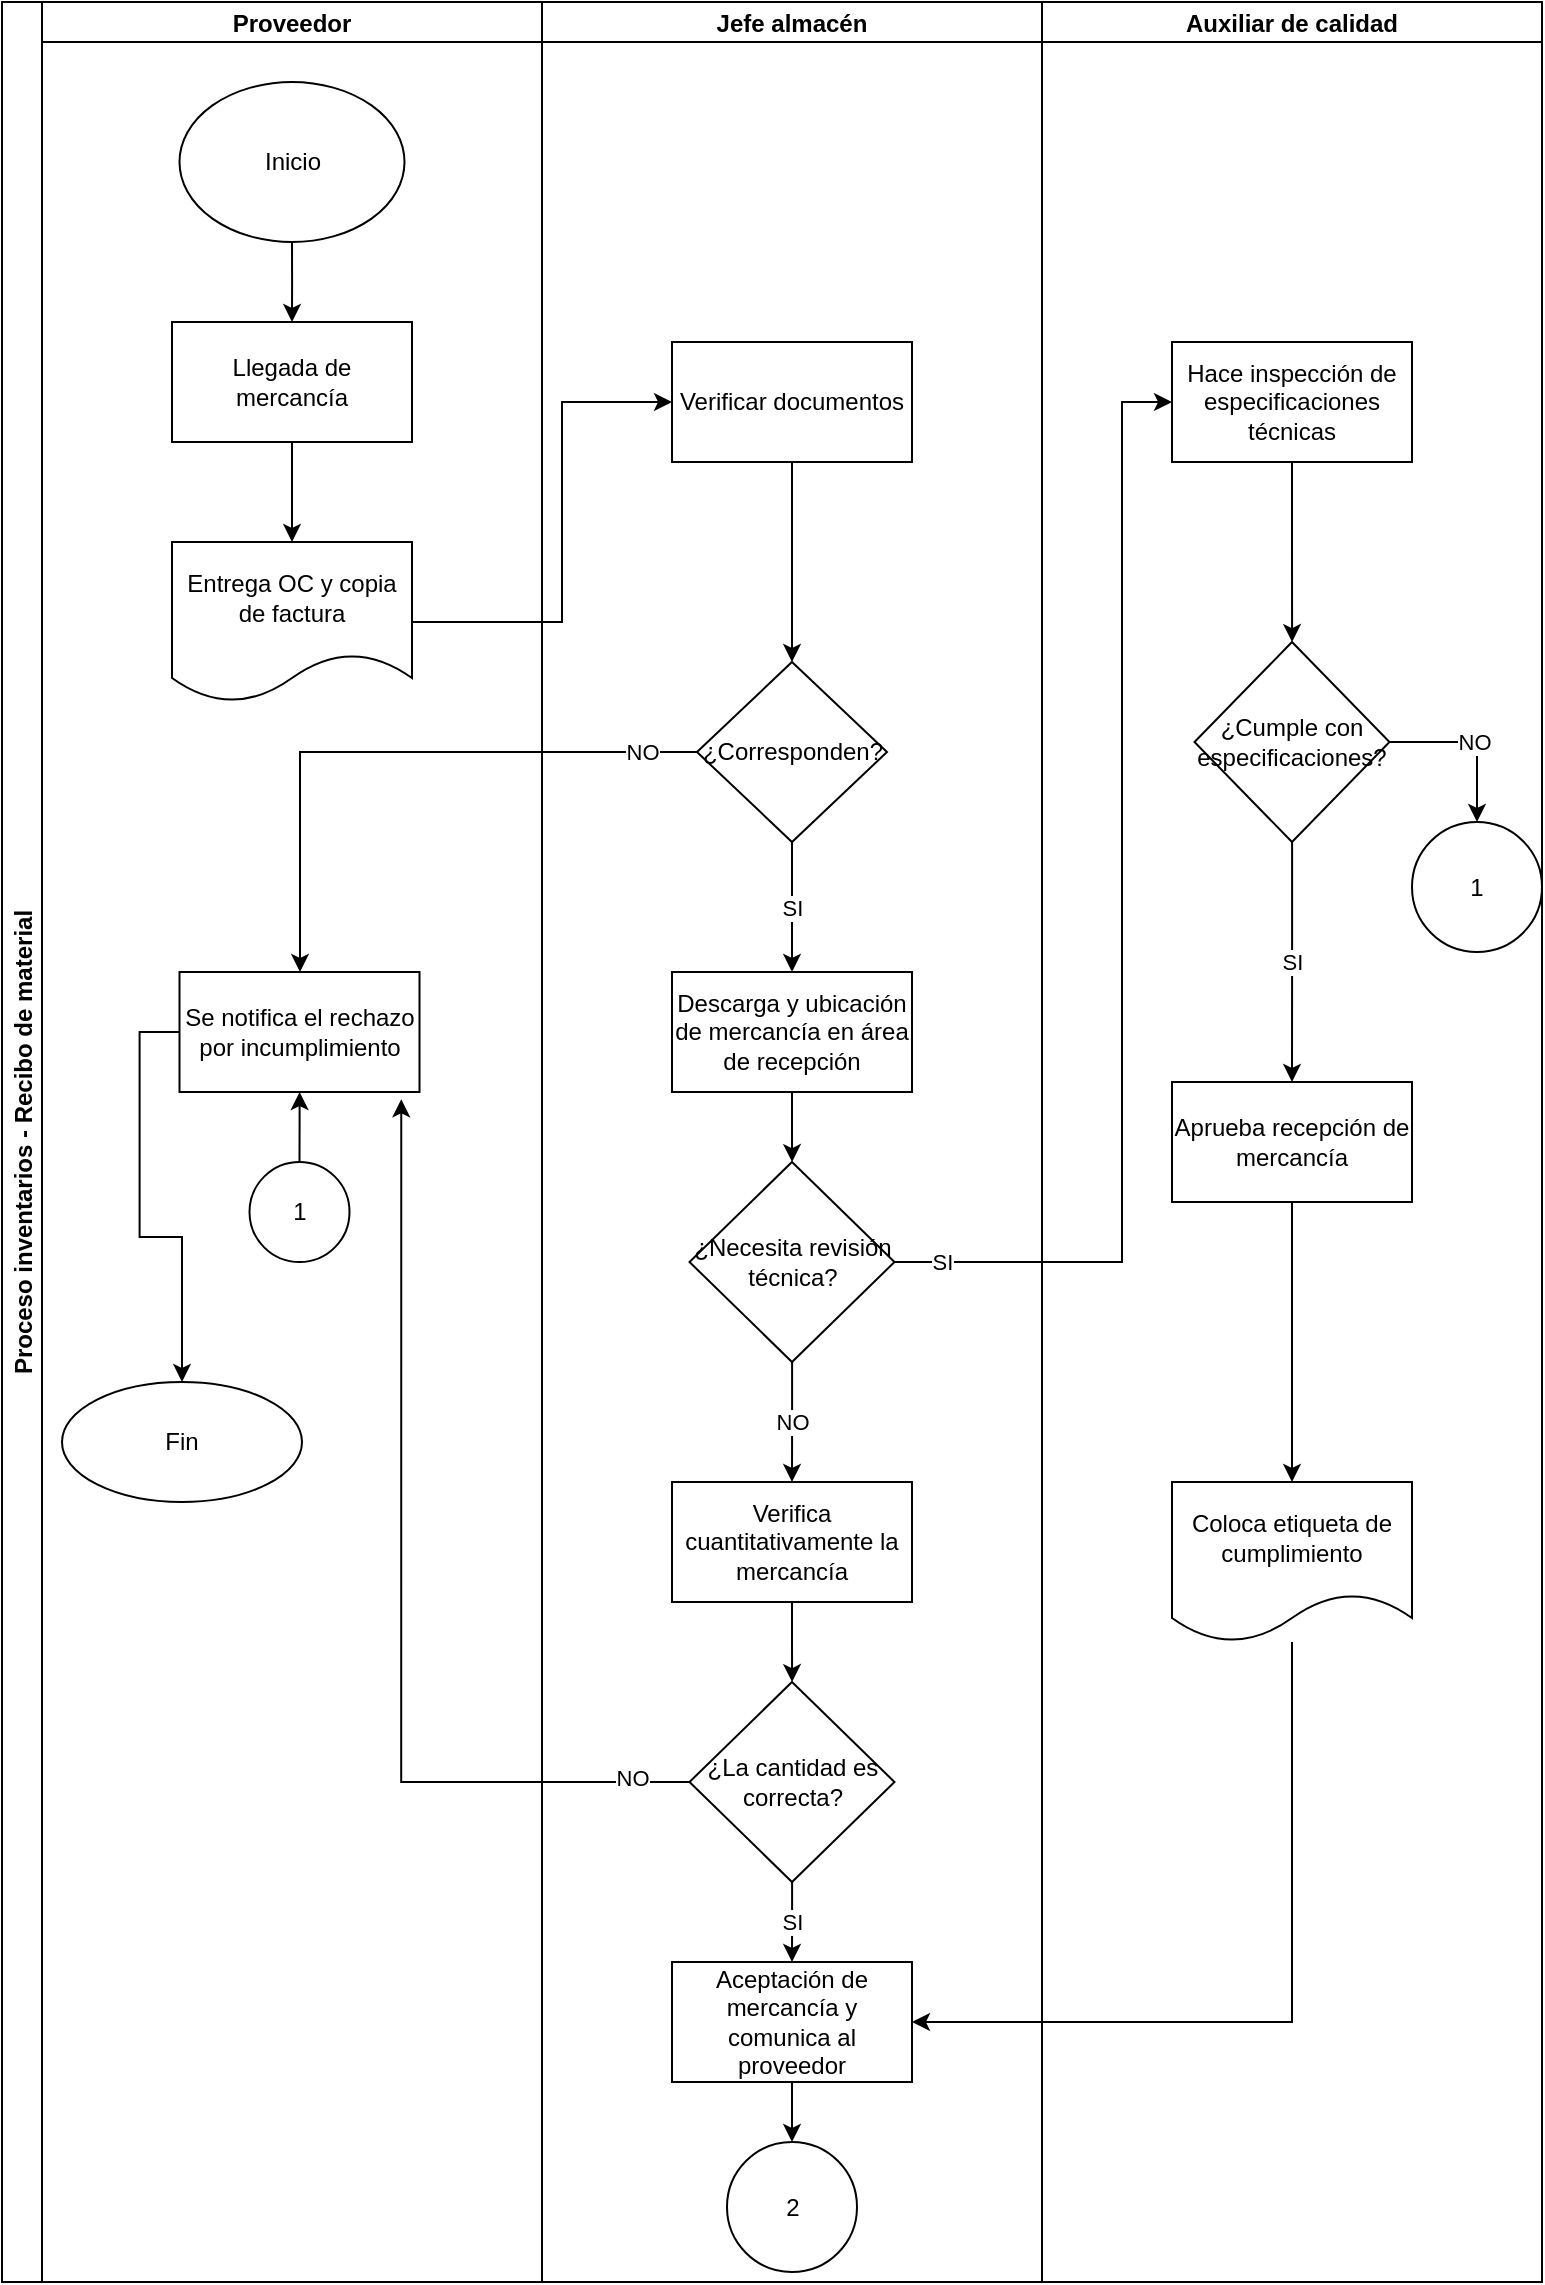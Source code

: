 <mxfile version="18.0.7" type="github" pages="2">
  <diagram id="NAEZ8g8IM0M3P9Sj0p2i" name="Page-1">
    <mxGraphModel dx="1278" dy="539" grid="1" gridSize="10" guides="1" tooltips="1" connect="1" arrows="1" fold="1" page="1" pageScale="1" pageWidth="827" pageHeight="1169" math="0" shadow="0">
      <root>
        <mxCell id="0" />
        <mxCell id="1" parent="0" />
        <mxCell id="9yOPclrMcw7QnsK9AsFP-1" value="Proceso inventarios - Recibo de material" style="swimlane;childLayout=stackLayout;resizeParent=1;resizeParentMax=0;startSize=20;horizontal=0;horizontalStack=1;" vertex="1" parent="1">
          <mxGeometry x="80" y="60" width="770" height="1140" as="geometry" />
        </mxCell>
        <mxCell id="9yOPclrMcw7QnsK9AsFP-2" value="Proveedor" style="swimlane;startSize=20;" vertex="1" parent="9yOPclrMcw7QnsK9AsFP-1">
          <mxGeometry x="20" width="250" height="1140" as="geometry" />
        </mxCell>
        <mxCell id="9yOPclrMcw7QnsK9AsFP-3" value="Inicio" style="ellipse;whiteSpace=wrap;html=1;" vertex="1" parent="9yOPclrMcw7QnsK9AsFP-2">
          <mxGeometry x="68.75" y="40" width="112.5" height="80" as="geometry" />
        </mxCell>
        <mxCell id="9yOPclrMcw7QnsK9AsFP-4" value="" style="edgeStyle=orthogonalEdgeStyle;rounded=0;orthogonalLoop=1;jettySize=auto;html=1;" edge="1" parent="9yOPclrMcw7QnsK9AsFP-2" source="9yOPclrMcw7QnsK9AsFP-5" target="9yOPclrMcw7QnsK9AsFP-7">
          <mxGeometry relative="1" as="geometry" />
        </mxCell>
        <mxCell id="9yOPclrMcw7QnsK9AsFP-5" value="Llegada de mercancía" style="whiteSpace=wrap;html=1;" vertex="1" parent="9yOPclrMcw7QnsK9AsFP-2">
          <mxGeometry x="65" y="160" width="120" height="60" as="geometry" />
        </mxCell>
        <mxCell id="9yOPclrMcw7QnsK9AsFP-6" value="" style="edgeStyle=orthogonalEdgeStyle;rounded=0;orthogonalLoop=1;jettySize=auto;html=1;" edge="1" parent="9yOPclrMcw7QnsK9AsFP-2" source="9yOPclrMcw7QnsK9AsFP-3" target="9yOPclrMcw7QnsK9AsFP-5">
          <mxGeometry relative="1" as="geometry" />
        </mxCell>
        <mxCell id="9yOPclrMcw7QnsK9AsFP-7" value="Entrega OC y copia de factura" style="shape=document;whiteSpace=wrap;html=1;boundedLbl=1;" vertex="1" parent="9yOPclrMcw7QnsK9AsFP-2">
          <mxGeometry x="65" y="270" width="120" height="80" as="geometry" />
        </mxCell>
        <mxCell id="9yOPclrMcw7QnsK9AsFP-8" value="Se notifica el rechazo por incumplimiento" style="whiteSpace=wrap;html=1;" vertex="1" parent="9yOPclrMcw7QnsK9AsFP-2">
          <mxGeometry x="68.75" y="485" width="120" height="60" as="geometry" />
        </mxCell>
        <mxCell id="9yOPclrMcw7QnsK9AsFP-9" value="" style="edgeStyle=orthogonalEdgeStyle;rounded=0;orthogonalLoop=1;jettySize=auto;html=1;" edge="1" parent="9yOPclrMcw7QnsK9AsFP-2" source="9yOPclrMcw7QnsK9AsFP-10" target="9yOPclrMcw7QnsK9AsFP-8">
          <mxGeometry relative="1" as="geometry" />
        </mxCell>
        <mxCell id="9yOPclrMcw7QnsK9AsFP-10" value="1" style="ellipse;whiteSpace=wrap;html=1;aspect=fixed;" vertex="1" parent="9yOPclrMcw7QnsK9AsFP-2">
          <mxGeometry x="103.75" y="580" width="50" height="50" as="geometry" />
        </mxCell>
        <mxCell id="9yOPclrMcw7QnsK9AsFP-44" value="Fin" style="ellipse;whiteSpace=wrap;html=1;" vertex="1" parent="9yOPclrMcw7QnsK9AsFP-2">
          <mxGeometry x="10" y="690" width="120" height="60" as="geometry" />
        </mxCell>
        <mxCell id="9yOPclrMcw7QnsK9AsFP-45" value="" style="edgeStyle=orthogonalEdgeStyle;rounded=0;orthogonalLoop=1;jettySize=auto;html=1;exitX=0;exitY=0.5;exitDx=0;exitDy=0;" edge="1" parent="9yOPclrMcw7QnsK9AsFP-2" source="9yOPclrMcw7QnsK9AsFP-8" target="9yOPclrMcw7QnsK9AsFP-44">
          <mxGeometry relative="1" as="geometry" />
        </mxCell>
        <mxCell id="9yOPclrMcw7QnsK9AsFP-11" value="Jefe almacén" style="swimlane;startSize=20;" vertex="1" parent="9yOPclrMcw7QnsK9AsFP-1">
          <mxGeometry x="270" width="250" height="1140" as="geometry" />
        </mxCell>
        <mxCell id="9yOPclrMcw7QnsK9AsFP-12" value="" style="edgeStyle=orthogonalEdgeStyle;rounded=0;orthogonalLoop=1;jettySize=auto;html=1;" edge="1" parent="9yOPclrMcw7QnsK9AsFP-11" source="9yOPclrMcw7QnsK9AsFP-13" target="9yOPclrMcw7QnsK9AsFP-14">
          <mxGeometry relative="1" as="geometry" />
        </mxCell>
        <mxCell id="9yOPclrMcw7QnsK9AsFP-13" value="Verificar documentos" style="whiteSpace=wrap;html=1;" vertex="1" parent="9yOPclrMcw7QnsK9AsFP-11">
          <mxGeometry x="65" y="170" width="120" height="60" as="geometry" />
        </mxCell>
        <mxCell id="9yOPclrMcw7QnsK9AsFP-14" value="¿Corresponden?" style="rhombus;whiteSpace=wrap;html=1;" vertex="1" parent="9yOPclrMcw7QnsK9AsFP-11">
          <mxGeometry x="77.5" y="330" width="95" height="90" as="geometry" />
        </mxCell>
        <mxCell id="9yOPclrMcw7QnsK9AsFP-15" value="" style="edgeStyle=orthogonalEdgeStyle;rounded=0;orthogonalLoop=1;jettySize=auto;html=1;" edge="1" parent="9yOPclrMcw7QnsK9AsFP-11" source="9yOPclrMcw7QnsK9AsFP-16" target="9yOPclrMcw7QnsK9AsFP-19">
          <mxGeometry relative="1" as="geometry" />
        </mxCell>
        <mxCell id="9yOPclrMcw7QnsK9AsFP-16" value="Descarga y ubicación de mercancía en área de recepción" style="whiteSpace=wrap;html=1;" vertex="1" parent="9yOPclrMcw7QnsK9AsFP-11">
          <mxGeometry x="65" y="485" width="120" height="60" as="geometry" />
        </mxCell>
        <mxCell id="9yOPclrMcw7QnsK9AsFP-17" value="SI" style="edgeStyle=orthogonalEdgeStyle;rounded=0;orthogonalLoop=1;jettySize=auto;html=1;" edge="1" parent="9yOPclrMcw7QnsK9AsFP-11" source="9yOPclrMcw7QnsK9AsFP-14" target="9yOPclrMcw7QnsK9AsFP-16">
          <mxGeometry relative="1" as="geometry" />
        </mxCell>
        <mxCell id="9yOPclrMcw7QnsK9AsFP-18" value="NO" style="edgeStyle=orthogonalEdgeStyle;rounded=0;orthogonalLoop=1;jettySize=auto;html=1;" edge="1" parent="9yOPclrMcw7QnsK9AsFP-11" source="9yOPclrMcw7QnsK9AsFP-19" target="9yOPclrMcw7QnsK9AsFP-21">
          <mxGeometry relative="1" as="geometry" />
        </mxCell>
        <mxCell id="9yOPclrMcw7QnsK9AsFP-19" value="¿Necesita revisión técnica?" style="rhombus;whiteSpace=wrap;html=1;" vertex="1" parent="9yOPclrMcw7QnsK9AsFP-11">
          <mxGeometry x="73.75" y="580" width="102.5" height="100" as="geometry" />
        </mxCell>
        <mxCell id="9yOPclrMcw7QnsK9AsFP-20" value="" style="edgeStyle=orthogonalEdgeStyle;rounded=0;orthogonalLoop=1;jettySize=auto;html=1;" edge="1" parent="9yOPclrMcw7QnsK9AsFP-11" source="9yOPclrMcw7QnsK9AsFP-21" target="9yOPclrMcw7QnsK9AsFP-23">
          <mxGeometry relative="1" as="geometry" />
        </mxCell>
        <mxCell id="9yOPclrMcw7QnsK9AsFP-21" value="Verifica cuantitativamente la mercancía" style="whiteSpace=wrap;html=1;" vertex="1" parent="9yOPclrMcw7QnsK9AsFP-11">
          <mxGeometry x="65" y="740" width="120" height="60" as="geometry" />
        </mxCell>
        <mxCell id="9yOPclrMcw7QnsK9AsFP-22" value="SI" style="edgeStyle=orthogonalEdgeStyle;rounded=0;orthogonalLoop=1;jettySize=auto;html=1;" edge="1" parent="9yOPclrMcw7QnsK9AsFP-11" source="9yOPclrMcw7QnsK9AsFP-23" target="9yOPclrMcw7QnsK9AsFP-25">
          <mxGeometry relative="1" as="geometry" />
        </mxCell>
        <mxCell id="9yOPclrMcw7QnsK9AsFP-23" value="¿La cantidad es correcta?" style="rhombus;whiteSpace=wrap;html=1;" vertex="1" parent="9yOPclrMcw7QnsK9AsFP-11">
          <mxGeometry x="73.75" y="840" width="102.5" height="100" as="geometry" />
        </mxCell>
        <mxCell id="9yOPclrMcw7QnsK9AsFP-24" value="" style="edgeStyle=orthogonalEdgeStyle;rounded=0;orthogonalLoop=1;jettySize=auto;html=1;entryX=0.5;entryY=0;entryDx=0;entryDy=0;" edge="1" parent="9yOPclrMcw7QnsK9AsFP-11" source="9yOPclrMcw7QnsK9AsFP-25" target="9yOPclrMcw7QnsK9AsFP-26">
          <mxGeometry relative="1" as="geometry">
            <mxPoint x="125" y="1060" as="targetPoint" />
          </mxGeometry>
        </mxCell>
        <mxCell id="9yOPclrMcw7QnsK9AsFP-25" value="Aceptación de mercancía y comunica al proveedor" style="whiteSpace=wrap;html=1;" vertex="1" parent="9yOPclrMcw7QnsK9AsFP-11">
          <mxGeometry x="65" y="980" width="120" height="60" as="geometry" />
        </mxCell>
        <mxCell id="9yOPclrMcw7QnsK9AsFP-26" value="2" style="ellipse;whiteSpace=wrap;html=1;aspect=fixed;" vertex="1" parent="9yOPclrMcw7QnsK9AsFP-11">
          <mxGeometry x="92.5" y="1070" width="65" height="65" as="geometry" />
        </mxCell>
        <mxCell id="9yOPclrMcw7QnsK9AsFP-27" value="Auxiliar de calidad" style="swimlane;startSize=20;" vertex="1" parent="9yOPclrMcw7QnsK9AsFP-1">
          <mxGeometry x="520" width="250" height="1140" as="geometry" />
        </mxCell>
        <mxCell id="9yOPclrMcw7QnsK9AsFP-28" value="Hace inspección de especificaciones técnicas" style="whiteSpace=wrap;html=1;" vertex="1" parent="9yOPclrMcw7QnsK9AsFP-27">
          <mxGeometry x="65" y="170" width="120" height="60" as="geometry" />
        </mxCell>
        <mxCell id="9yOPclrMcw7QnsK9AsFP-29" value="NO" style="edgeStyle=orthogonalEdgeStyle;rounded=0;orthogonalLoop=1;jettySize=auto;html=1;entryX=0.5;entryY=0;entryDx=0;entryDy=0;" edge="1" parent="9yOPclrMcw7QnsK9AsFP-27" source="9yOPclrMcw7QnsK9AsFP-30" target="9yOPclrMcw7QnsK9AsFP-32">
          <mxGeometry relative="1" as="geometry">
            <Array as="points">
              <mxPoint x="218" y="370" />
            </Array>
          </mxGeometry>
        </mxCell>
        <mxCell id="9yOPclrMcw7QnsK9AsFP-30" value="¿Cumple con especificaciones?" style="rhombus;whiteSpace=wrap;html=1;" vertex="1" parent="9yOPclrMcw7QnsK9AsFP-27">
          <mxGeometry x="76.25" y="320" width="97.5" height="100" as="geometry" />
        </mxCell>
        <mxCell id="9yOPclrMcw7QnsK9AsFP-31" value="" style="edgeStyle=orthogonalEdgeStyle;rounded=0;orthogonalLoop=1;jettySize=auto;html=1;" edge="1" parent="9yOPclrMcw7QnsK9AsFP-27" source="9yOPclrMcw7QnsK9AsFP-28" target="9yOPclrMcw7QnsK9AsFP-30">
          <mxGeometry relative="1" as="geometry" />
        </mxCell>
        <mxCell id="9yOPclrMcw7QnsK9AsFP-32" value="1" style="ellipse;whiteSpace=wrap;html=1;aspect=fixed;" vertex="1" parent="9yOPclrMcw7QnsK9AsFP-27">
          <mxGeometry x="185" y="410" width="65" height="65" as="geometry" />
        </mxCell>
        <mxCell id="9yOPclrMcw7QnsK9AsFP-33" value="Coloca etiqueta de cumplimiento" style="shape=document;whiteSpace=wrap;html=1;boundedLbl=1;" vertex="1" parent="9yOPclrMcw7QnsK9AsFP-27">
          <mxGeometry x="65" y="740" width="120" height="80" as="geometry" />
        </mxCell>
        <mxCell id="9yOPclrMcw7QnsK9AsFP-34" value="NO" style="edgeStyle=orthogonalEdgeStyle;rounded=0;orthogonalLoop=1;jettySize=auto;html=1;exitX=0;exitY=0.5;exitDx=0;exitDy=0;" edge="1" parent="9yOPclrMcw7QnsK9AsFP-1" source="9yOPclrMcw7QnsK9AsFP-14" target="9yOPclrMcw7QnsK9AsFP-8">
          <mxGeometry x="-0.819" relative="1" as="geometry">
            <Array as="points">
              <mxPoint x="149" y="375" />
            </Array>
            <mxPoint as="offset" />
          </mxGeometry>
        </mxCell>
        <mxCell id="9yOPclrMcw7QnsK9AsFP-35" style="edgeStyle=orthogonalEdgeStyle;rounded=0;orthogonalLoop=1;jettySize=auto;html=1;exitX=1;exitY=0.5;exitDx=0;exitDy=0;entryX=0;entryY=0.5;entryDx=0;entryDy=0;" edge="1" parent="9yOPclrMcw7QnsK9AsFP-1" source="9yOPclrMcw7QnsK9AsFP-7" target="9yOPclrMcw7QnsK9AsFP-13">
          <mxGeometry relative="1" as="geometry">
            <Array as="points">
              <mxPoint x="280" y="310" />
              <mxPoint x="280" y="200" />
            </Array>
          </mxGeometry>
        </mxCell>
        <mxCell id="9yOPclrMcw7QnsK9AsFP-36" value="" style="edgeStyle=orthogonalEdgeStyle;rounded=0;orthogonalLoop=1;jettySize=auto;html=1;" edge="1" parent="9yOPclrMcw7QnsK9AsFP-1" source="9yOPclrMcw7QnsK9AsFP-19" target="9yOPclrMcw7QnsK9AsFP-28">
          <mxGeometry relative="1" as="geometry">
            <Array as="points">
              <mxPoint x="560" y="630" />
              <mxPoint x="560" y="200" />
            </Array>
          </mxGeometry>
        </mxCell>
        <mxCell id="9yOPclrMcw7QnsK9AsFP-37" value="SI" style="edgeLabel;html=1;align=center;verticalAlign=middle;resizable=0;points=[];" vertex="1" connectable="0" parent="9yOPclrMcw7QnsK9AsFP-36">
          <mxGeometry x="-0.755" y="-1" relative="1" as="geometry">
            <mxPoint x="-46" y="-1" as="offset" />
          </mxGeometry>
        </mxCell>
        <mxCell id="9yOPclrMcw7QnsK9AsFP-38" style="edgeStyle=orthogonalEdgeStyle;rounded=0;orthogonalLoop=1;jettySize=auto;html=1;entryX=0.924;entryY=1.061;entryDx=0;entryDy=0;entryPerimeter=0;" edge="1" parent="9yOPclrMcw7QnsK9AsFP-1" source="9yOPclrMcw7QnsK9AsFP-23" target="9yOPclrMcw7QnsK9AsFP-8">
          <mxGeometry relative="1" as="geometry" />
        </mxCell>
        <mxCell id="9yOPclrMcw7QnsK9AsFP-39" value="NO" style="edgeLabel;html=1;align=center;verticalAlign=middle;resizable=0;points=[];" vertex="1" connectable="0" parent="9yOPclrMcw7QnsK9AsFP-38">
          <mxGeometry x="-0.879" y="-2" relative="1" as="geometry">
            <mxPoint as="offset" />
          </mxGeometry>
        </mxCell>
        <mxCell id="9yOPclrMcw7QnsK9AsFP-40" style="edgeStyle=orthogonalEdgeStyle;rounded=0;orthogonalLoop=1;jettySize=auto;html=1;entryX=1;entryY=0.5;entryDx=0;entryDy=0;" edge="1" parent="9yOPclrMcw7QnsK9AsFP-1" source="9yOPclrMcw7QnsK9AsFP-33" target="9yOPclrMcw7QnsK9AsFP-25">
          <mxGeometry relative="1" as="geometry">
            <Array as="points">
              <mxPoint x="645" y="1010" />
            </Array>
          </mxGeometry>
        </mxCell>
        <mxCell id="9yOPclrMcw7QnsK9AsFP-41" value="" style="edgeStyle=orthogonalEdgeStyle;rounded=0;orthogonalLoop=1;jettySize=auto;html=1;" edge="1" parent="1" source="9yOPclrMcw7QnsK9AsFP-42" target="9yOPclrMcw7QnsK9AsFP-33">
          <mxGeometry relative="1" as="geometry" />
        </mxCell>
        <mxCell id="9yOPclrMcw7QnsK9AsFP-42" value="Aprueba recepción de mercancía" style="whiteSpace=wrap;html=1;" vertex="1" parent="1">
          <mxGeometry x="665" y="600" width="120" height="60" as="geometry" />
        </mxCell>
        <mxCell id="9yOPclrMcw7QnsK9AsFP-43" value="SI" style="edgeStyle=orthogonalEdgeStyle;rounded=0;orthogonalLoop=1;jettySize=auto;html=1;" edge="1" parent="1" source="9yOPclrMcw7QnsK9AsFP-30" target="9yOPclrMcw7QnsK9AsFP-42">
          <mxGeometry relative="1" as="geometry" />
        </mxCell>
      </root>
    </mxGraphModel>
  </diagram>
  <diagram name="Page-2" id="AdKIpGKvNYz6dEXDQnyk">
    <mxGraphModel dx="1038" dy="539" grid="1" gridSize="10" guides="1" tooltips="1" connect="1" arrows="1" fold="1" page="1" pageScale="1" pageWidth="827" pageHeight="1169" math="0" shadow="0">
      <root>
        <mxCell id="0" />
        <mxCell id="1" parent="0" />
        <mxCell id="ayZ2iCyhxGKRSi2Dpl_o-1" value="Proceso inventarios - Recibo de material" style="swimlane;childLayout=stackLayout;resizeParent=1;resizeParentMax=0;startSize=20;horizontal=0;horizontalStack=1;" vertex="1" parent="1">
          <mxGeometry x="40" y="20" width="770" height="1140" as="geometry" />
        </mxCell>
        <mxCell id="ayZ2iCyhxGKRSi2Dpl_o-2" value="Proveedor" style="swimlane;startSize=20;" vertex="1" parent="ayZ2iCyhxGKRSi2Dpl_o-1">
          <mxGeometry x="20" width="250" height="1140" as="geometry" />
        </mxCell>
        <mxCell id="ayZ2iCyhxGKRSi2Dpl_o-11" value="Jefe almacén" style="swimlane;startSize=20;" vertex="1" parent="ayZ2iCyhxGKRSi2Dpl_o-1">
          <mxGeometry x="270" width="250" height="1140" as="geometry" />
        </mxCell>
        <mxCell id="ayZ2iCyhxGKRSi2Dpl_o-41" value="Registro de entrada de mercancías" style="shape=document;whiteSpace=wrap;html=1;boundedLbl=1;" vertex="1" parent="ayZ2iCyhxGKRSi2Dpl_o-11">
          <mxGeometry x="65" y="120" width="120" height="80" as="geometry" />
        </mxCell>
        <mxCell id="CjdfbAL-eO82W5pllThL-2" value="" style="edgeStyle=orthogonalEdgeStyle;rounded=0;orthogonalLoop=1;jettySize=auto;html=1;" edge="1" parent="ayZ2iCyhxGKRSi2Dpl_o-11" source="CjdfbAL-eO82W5pllThL-1" target="ayZ2iCyhxGKRSi2Dpl_o-41">
          <mxGeometry relative="1" as="geometry" />
        </mxCell>
        <mxCell id="CjdfbAL-eO82W5pllThL-1" value="2" style="ellipse;whiteSpace=wrap;html=1;aspect=fixed;" vertex="1" parent="ayZ2iCyhxGKRSi2Dpl_o-11">
          <mxGeometry x="92.5" y="30" width="65" height="65" as="geometry" />
        </mxCell>
        <mxCell id="imoFRnsPMeE2F3E3_VTV-3" value="Imprime por duplicado la&lt;br&gt;entrada y sella" style="shape=document;whiteSpace=wrap;html=1;boundedLbl=1;" vertex="1" parent="ayZ2iCyhxGKRSi2Dpl_o-11">
          <mxGeometry x="65" y="230" width="120" height="80" as="geometry" />
        </mxCell>
        <mxCell id="imoFRnsPMeE2F3E3_VTV-4" value="" style="edgeStyle=orthogonalEdgeStyle;rounded=0;orthogonalLoop=1;jettySize=auto;html=1;" edge="1" parent="ayZ2iCyhxGKRSi2Dpl_o-11" source="ayZ2iCyhxGKRSi2Dpl_o-41" target="imoFRnsPMeE2F3E3_VTV-3">
          <mxGeometry relative="1" as="geometry" />
        </mxCell>
        <mxCell id="imoFRnsPMeE2F3E3_VTV-5" value="Archiva documento físico en expediente" style="whiteSpace=wrap;html=1;" vertex="1" parent="ayZ2iCyhxGKRSi2Dpl_o-11">
          <mxGeometry x="65" y="340" width="120" height="60" as="geometry" />
        </mxCell>
        <mxCell id="imoFRnsPMeE2F3E3_VTV-6" value="" style="edgeStyle=orthogonalEdgeStyle;rounded=0;orthogonalLoop=1;jettySize=auto;html=1;" edge="1" parent="ayZ2iCyhxGKRSi2Dpl_o-11" source="imoFRnsPMeE2F3E3_VTV-3" target="imoFRnsPMeE2F3E3_VTV-5">
          <mxGeometry relative="1" as="geometry" />
        </mxCell>
        <mxCell id="ayZ2iCyhxGKRSi2Dpl_o-27" value="Auxiliar de calidad" style="swimlane;startSize=20;" vertex="1" parent="ayZ2iCyhxGKRSi2Dpl_o-1">
          <mxGeometry x="520" width="250" height="1140" as="geometry" />
        </mxCell>
        <mxCell id="imoFRnsPMeE2F3E3_VTV-7" value="Fín" style="ellipse;whiteSpace=wrap;html=1;" vertex="1" parent="1">
          <mxGeometry x="375" y="500" width="120" height="60" as="geometry" />
        </mxCell>
        <mxCell id="imoFRnsPMeE2F3E3_VTV-8" value="" style="edgeStyle=orthogonalEdgeStyle;rounded=0;orthogonalLoop=1;jettySize=auto;html=1;" edge="1" parent="1" source="imoFRnsPMeE2F3E3_VTV-5" target="imoFRnsPMeE2F3E3_VTV-7">
          <mxGeometry relative="1" as="geometry" />
        </mxCell>
      </root>
    </mxGraphModel>
  </diagram>
</mxfile>
